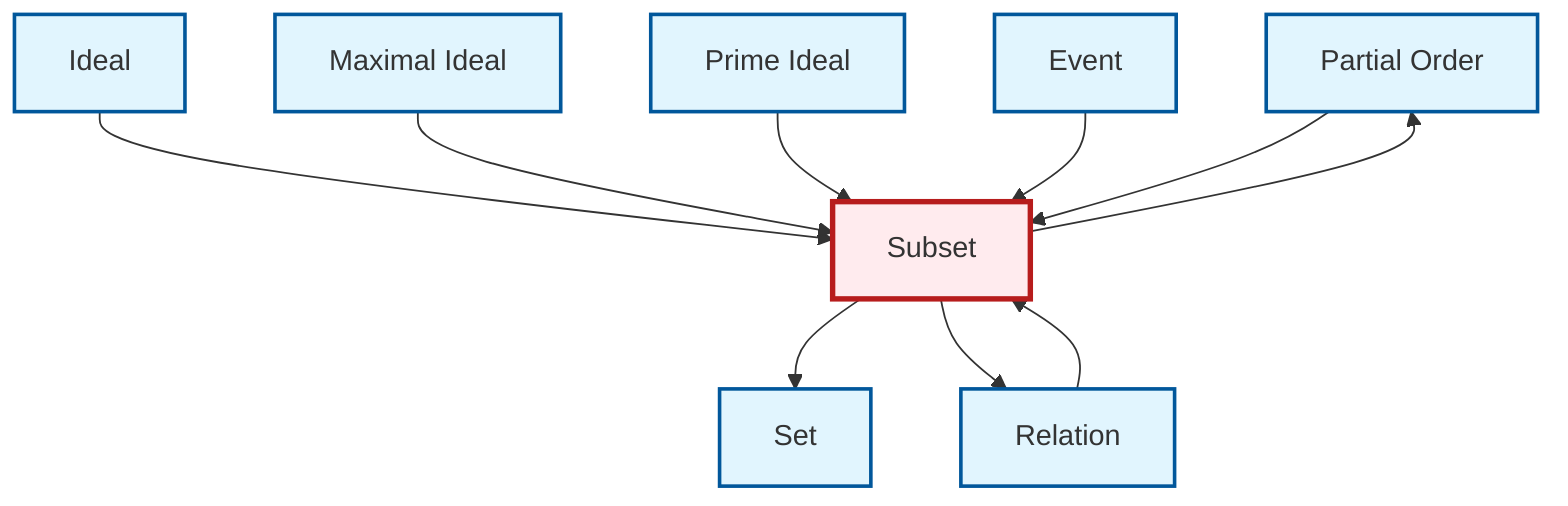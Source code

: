 graph TD
    classDef definition fill:#e1f5fe,stroke:#01579b,stroke-width:2px
    classDef theorem fill:#f3e5f5,stroke:#4a148c,stroke-width:2px
    classDef axiom fill:#fff3e0,stroke:#e65100,stroke-width:2px
    classDef example fill:#e8f5e9,stroke:#1b5e20,stroke-width:2px
    classDef current fill:#ffebee,stroke:#b71c1c,stroke-width:3px
    def-partial-order["Partial Order"]:::definition
    def-ideal["Ideal"]:::definition
    def-subset["Subset"]:::definition
    def-relation["Relation"]:::definition
    def-set["Set"]:::definition
    def-maximal-ideal["Maximal Ideal"]:::definition
    def-event["Event"]:::definition
    def-prime-ideal["Prime Ideal"]:::definition
    def-subset --> def-partial-order
    def-ideal --> def-subset
    def-subset --> def-set
    def-maximal-ideal --> def-subset
    def-prime-ideal --> def-subset
    def-subset --> def-relation
    def-event --> def-subset
    def-relation --> def-subset
    def-partial-order --> def-subset
    class def-subset current